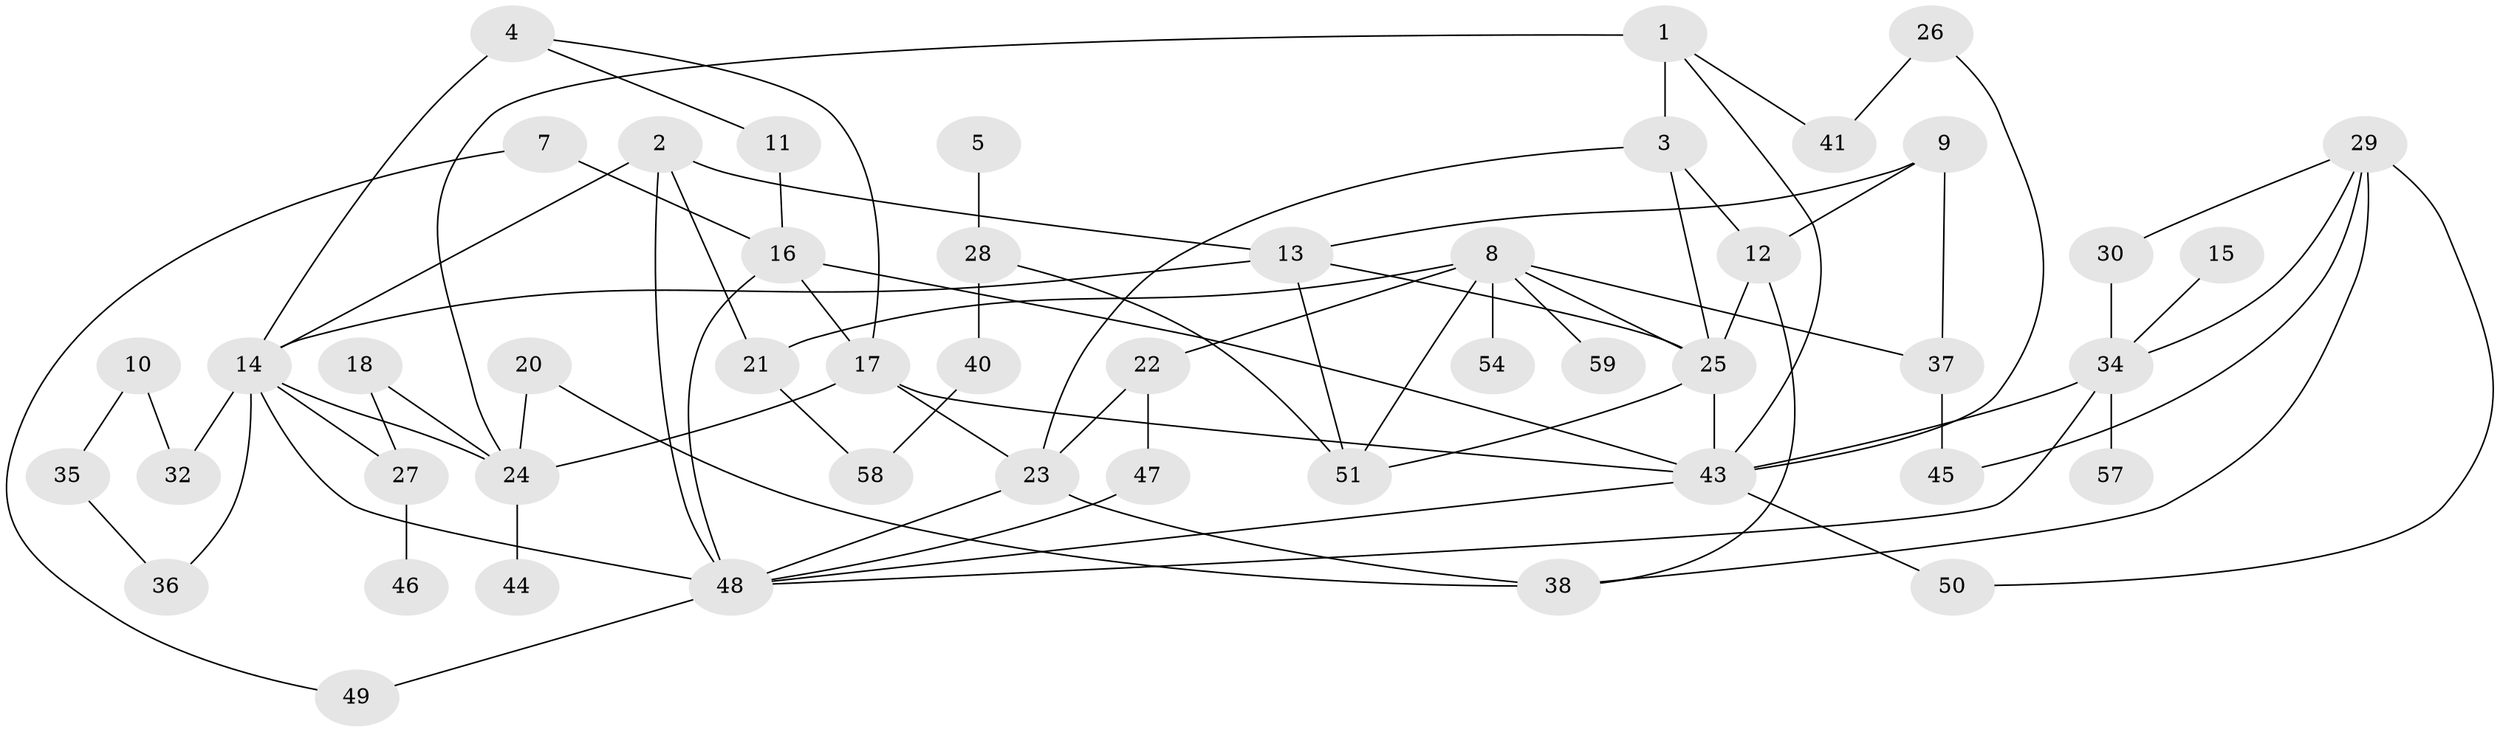 // original degree distribution, {5: 0.09322033898305085, 3: 0.1864406779661017, 2: 0.3050847457627119, 1: 0.2033898305084746, 0: 0.0847457627118644, 4: 0.0847457627118644, 6: 0.03389830508474576, 7: 0.00847457627118644}
// Generated by graph-tools (version 1.1) at 2025/33/03/09/25 02:33:32]
// undirected, 49 vertices, 80 edges
graph export_dot {
graph [start="1"]
  node [color=gray90,style=filled];
  1;
  2;
  3;
  4;
  5;
  7;
  8;
  9;
  10;
  11;
  12;
  13;
  14;
  15;
  16;
  17;
  18;
  20;
  21;
  22;
  23;
  24;
  25;
  26;
  27;
  28;
  29;
  30;
  32;
  34;
  35;
  36;
  37;
  38;
  40;
  41;
  43;
  44;
  45;
  46;
  47;
  48;
  49;
  50;
  51;
  54;
  57;
  58;
  59;
  1 -- 3 [weight=2.0];
  1 -- 24 [weight=2.0];
  1 -- 41 [weight=1.0];
  1 -- 43 [weight=2.0];
  2 -- 13 [weight=1.0];
  2 -- 14 [weight=1.0];
  2 -- 21 [weight=1.0];
  2 -- 48 [weight=1.0];
  3 -- 12 [weight=1.0];
  3 -- 23 [weight=1.0];
  3 -- 25 [weight=1.0];
  4 -- 11 [weight=1.0];
  4 -- 14 [weight=2.0];
  4 -- 17 [weight=1.0];
  5 -- 28 [weight=1.0];
  7 -- 16 [weight=1.0];
  7 -- 49 [weight=1.0];
  8 -- 21 [weight=1.0];
  8 -- 22 [weight=1.0];
  8 -- 25 [weight=1.0];
  8 -- 37 [weight=1.0];
  8 -- 51 [weight=1.0];
  8 -- 54 [weight=1.0];
  8 -- 59 [weight=1.0];
  9 -- 12 [weight=1.0];
  9 -- 13 [weight=1.0];
  9 -- 37 [weight=1.0];
  10 -- 32 [weight=2.0];
  10 -- 35 [weight=1.0];
  11 -- 16 [weight=1.0];
  12 -- 25 [weight=1.0];
  12 -- 38 [weight=1.0];
  13 -- 14 [weight=1.0];
  13 -- 25 [weight=1.0];
  13 -- 51 [weight=1.0];
  14 -- 24 [weight=1.0];
  14 -- 27 [weight=1.0];
  14 -- 32 [weight=1.0];
  14 -- 36 [weight=1.0];
  14 -- 48 [weight=2.0];
  15 -- 34 [weight=1.0];
  16 -- 17 [weight=2.0];
  16 -- 43 [weight=2.0];
  16 -- 48 [weight=1.0];
  17 -- 23 [weight=1.0];
  17 -- 24 [weight=1.0];
  17 -- 43 [weight=1.0];
  18 -- 24 [weight=1.0];
  18 -- 27 [weight=1.0];
  20 -- 24 [weight=1.0];
  20 -- 38 [weight=1.0];
  21 -- 58 [weight=1.0];
  22 -- 23 [weight=1.0];
  22 -- 47 [weight=1.0];
  23 -- 38 [weight=1.0];
  23 -- 48 [weight=1.0];
  24 -- 44 [weight=1.0];
  25 -- 43 [weight=1.0];
  25 -- 51 [weight=1.0];
  26 -- 41 [weight=1.0];
  26 -- 43 [weight=1.0];
  27 -- 46 [weight=1.0];
  28 -- 40 [weight=1.0];
  28 -- 51 [weight=1.0];
  29 -- 30 [weight=1.0];
  29 -- 34 [weight=1.0];
  29 -- 38 [weight=1.0];
  29 -- 45 [weight=1.0];
  29 -- 50 [weight=1.0];
  30 -- 34 [weight=1.0];
  34 -- 43 [weight=1.0];
  34 -- 48 [weight=1.0];
  34 -- 57 [weight=1.0];
  35 -- 36 [weight=1.0];
  37 -- 45 [weight=2.0];
  40 -- 58 [weight=1.0];
  43 -- 48 [weight=1.0];
  43 -- 50 [weight=1.0];
  47 -- 48 [weight=1.0];
  48 -- 49 [weight=1.0];
}
